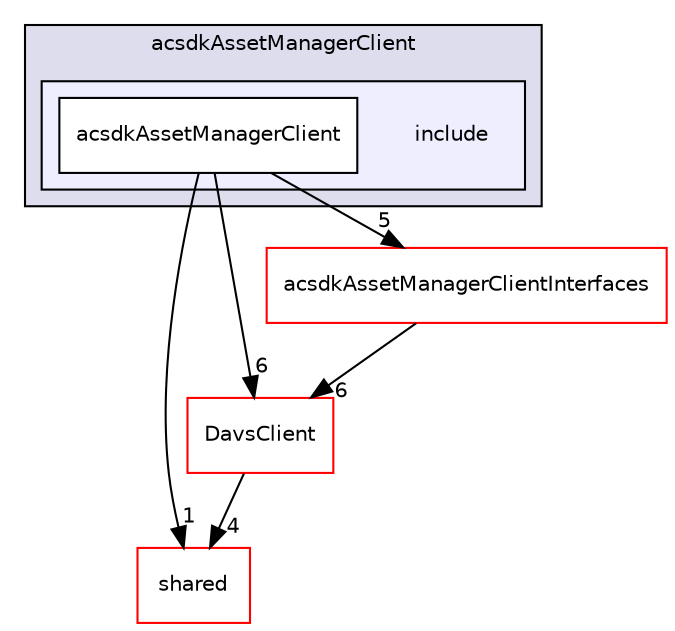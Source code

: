digraph "/workplace/avs-device-sdk/capabilities/AssetManager/acsdkAssetManagerClient/include" {
  compound=true
  node [ fontsize="10", fontname="Helvetica"];
  edge [ labelfontsize="10", labelfontname="Helvetica"];
  subgraph clusterdir_059fdc4ec18b8aa0c1c2ebaeff88e291 {
    graph [ bgcolor="#ddddee", pencolor="black", label="acsdkAssetManagerClient" fontname="Helvetica", fontsize="10", URL="dir_059fdc4ec18b8aa0c1c2ebaeff88e291.html"]
  subgraph clusterdir_231cd7acf9d0755b03c8a46af9aaa1f5 {
    graph [ bgcolor="#eeeeff", pencolor="black", label="" URL="dir_231cd7acf9d0755b03c8a46af9aaa1f5.html"];
    dir_231cd7acf9d0755b03c8a46af9aaa1f5 [shape=plaintext label="include"];
    dir_51177470ef39dd43b1250f8add7a0ec7 [shape=box label="acsdkAssetManagerClient" color="black" fillcolor="white" style="filled" URL="dir_51177470ef39dd43b1250f8add7a0ec7.html"];
  }
  }
  dir_9982052f7ce695d12571567315b2fafa [shape=box label="shared" fillcolor="white" style="filled" color="red" URL="dir_9982052f7ce695d12571567315b2fafa.html"];
  dir_de622777c97862544df14465483f72cc [shape=box label="DavsClient" fillcolor="white" style="filled" color="red" URL="dir_de622777c97862544df14465483f72cc.html"];
  dir_3ba2035ca5da00ee02b55bb348a40df0 [shape=box label="acsdkAssetManagerClientInterfaces" fillcolor="white" style="filled" color="red" URL="dir_3ba2035ca5da00ee02b55bb348a40df0.html"];
  dir_51177470ef39dd43b1250f8add7a0ec7->dir_9982052f7ce695d12571567315b2fafa [headlabel="1", labeldistance=1.5 headhref="dir_000304_000116.html"];
  dir_51177470ef39dd43b1250f8add7a0ec7->dir_de622777c97862544df14465483f72cc [headlabel="6", labeldistance=1.5 headhref="dir_000304_000230.html"];
  dir_51177470ef39dd43b1250f8add7a0ec7->dir_3ba2035ca5da00ee02b55bb348a40df0 [headlabel="5", labeldistance=1.5 headhref="dir_000304_000306.html"];
  dir_de622777c97862544df14465483f72cc->dir_9982052f7ce695d12571567315b2fafa [headlabel="4", labeldistance=1.5 headhref="dir_000230_000116.html"];
  dir_3ba2035ca5da00ee02b55bb348a40df0->dir_de622777c97862544df14465483f72cc [headlabel="6", labeldistance=1.5 headhref="dir_000306_000230.html"];
}
